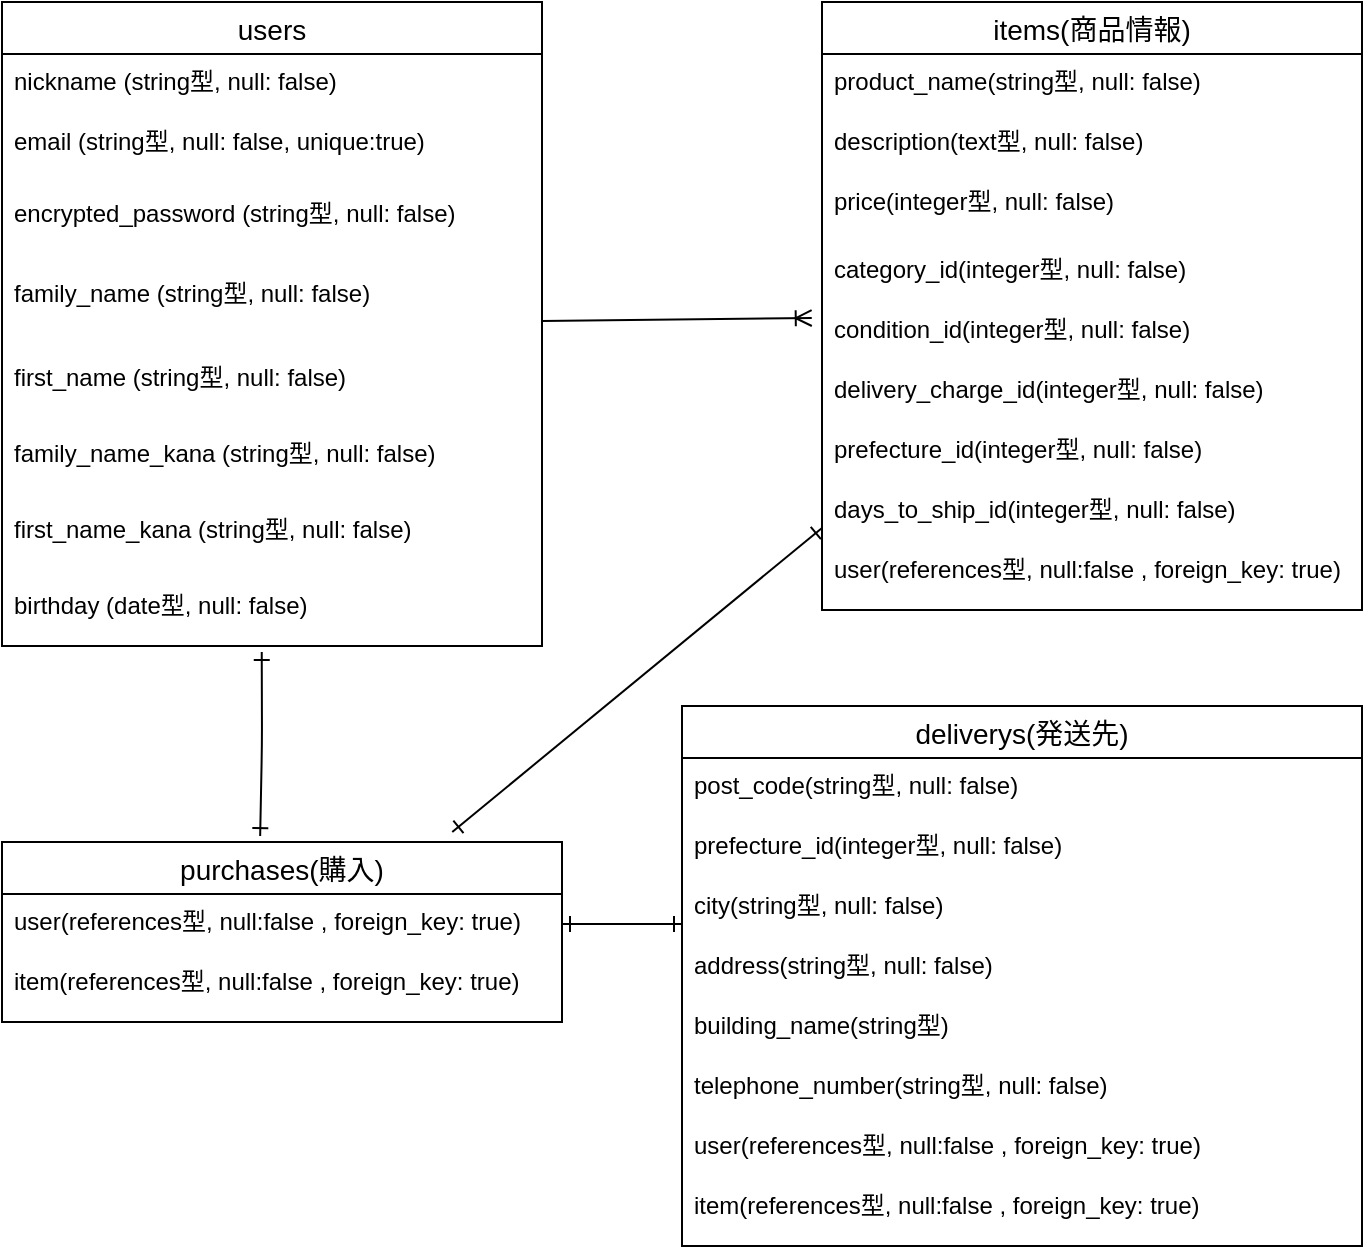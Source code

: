 <mxfile>
    <diagram id="fpqo6dmGbTM058PHZ_Ha" name="ページ1">
        <mxGraphModel dx="703" dy="680" grid="1" gridSize="10" guides="1" tooltips="1" connect="1" arrows="1" fold="1" page="1" pageScale="1" pageWidth="827" pageHeight="1169" math="0" shadow="0">
            <root>
                <mxCell id="0"/>
                <mxCell id="1" parent="0"/>
                <mxCell id="66" style="edgeStyle=none;html=1;endArrow=ERone;endFill=0;startArrow=ERone;startFill=0;exitX=0.481;exitY=1.088;exitDx=0;exitDy=0;exitPerimeter=0;entryX=0.461;entryY=-0.033;entryDx=0;entryDy=0;entryPerimeter=0;" parent="1" source="47" edge="1" target="71">
                    <mxGeometry relative="1" as="geometry">
                        <mxPoint x="160" y="427" as="targetPoint"/>
                        <Array as="points">
                            <mxPoint x="160" y="390"/>
                        </Array>
                    </mxGeometry>
                </mxCell>
                <mxCell id="84" style="edgeStyle=none;html=1;entryX=-0.019;entryY=0.267;entryDx=0;entryDy=0;entryPerimeter=0;endArrow=ERoneToMany;endFill=0;" edge="1" parent="1" source="2" target="49">
                    <mxGeometry relative="1" as="geometry"/>
                </mxCell>
                <mxCell id="2" value="users" style="swimlane;fontStyle=0;childLayout=stackLayout;horizontal=1;startSize=26;horizontalStack=0;resizeParent=1;resizeParentMax=0;resizeLast=0;collapsible=1;marginBottom=0;align=center;fontSize=14;" parent="1" vertex="1">
                    <mxGeometry x="30" y="20" width="270" height="322" as="geometry"/>
                </mxCell>
                <mxCell id="20" value="nickname (string型, null: false)" style="text;strokeColor=none;fillColor=none;spacingLeft=4;spacingRight=4;overflow=hidden;rotatable=0;points=[[0,0.5],[1,0.5]];portConstraint=eastwest;fontSize=12;" parent="2" vertex="1">
                    <mxGeometry y="26" width="270" height="30" as="geometry"/>
                </mxCell>
                <mxCell id="3" value="email (string型, null: false, unique:true)" style="text;strokeColor=none;fillColor=none;spacingLeft=4;spacingRight=4;overflow=hidden;rotatable=0;points=[[0,0.5],[1,0.5]];portConstraint=eastwest;fontSize=12;" parent="2" vertex="1">
                    <mxGeometry y="56" width="270" height="36" as="geometry"/>
                </mxCell>
                <mxCell id="4" value="encrypted_password (string型, null: false)" style="text;strokeColor=none;fillColor=none;spacingLeft=4;spacingRight=4;overflow=hidden;rotatable=0;points=[[0,0.5],[1,0.5]];portConstraint=eastwest;fontSize=12;" parent="2" vertex="1">
                    <mxGeometry y="92" width="270" height="40" as="geometry"/>
                </mxCell>
                <mxCell id="44" value="family_name (string型, null: false)" style="text;strokeColor=none;fillColor=none;spacingLeft=4;spacingRight=4;overflow=hidden;rotatable=0;points=[[0,0.5],[1,0.5]];portConstraint=eastwest;fontSize=12;" parent="2" vertex="1">
                    <mxGeometry y="132" width="270" height="42" as="geometry"/>
                </mxCell>
                <mxCell id="38" value="first_name (string型, null: false)" style="text;strokeColor=none;fillColor=none;spacingLeft=4;spacingRight=4;overflow=hidden;rotatable=0;points=[[0,0.5],[1,0.5]];portConstraint=eastwest;fontSize=12;" parent="2" vertex="1">
                    <mxGeometry y="174" width="270" height="38" as="geometry"/>
                </mxCell>
                <mxCell id="45" value="family_name_kana (string型, null: false)" style="text;strokeColor=none;fillColor=none;spacingLeft=4;spacingRight=4;overflow=hidden;rotatable=0;points=[[0,0.5],[1,0.5]];portConstraint=eastwest;fontSize=12;" parent="2" vertex="1">
                    <mxGeometry y="212" width="270" height="38" as="geometry"/>
                </mxCell>
                <mxCell id="46" value="first_name_kana (string型, null: false)" style="text;strokeColor=none;fillColor=none;spacingLeft=4;spacingRight=4;overflow=hidden;rotatable=0;points=[[0,0.5],[1,0.5]];portConstraint=eastwest;fontSize=12;" parent="2" vertex="1">
                    <mxGeometry y="250" width="270" height="38" as="geometry"/>
                </mxCell>
                <mxCell id="47" value="birthday (date型, null: false)" style="text;strokeColor=none;fillColor=none;spacingLeft=4;spacingRight=4;overflow=hidden;rotatable=0;points=[[0,0.5],[1,0.5]];portConstraint=eastwest;fontSize=12;" parent="2" vertex="1">
                    <mxGeometry y="288" width="270" height="34" as="geometry"/>
                </mxCell>
                <mxCell id="81" style="edgeStyle=none;html=1;startArrow=ERone;startFill=0;endArrow=ERone;endFill=0;entryX=0.804;entryY=-0.056;entryDx=0;entryDy=0;entryPerimeter=0;" parent="1" source="22" edge="1" target="71">
                    <mxGeometry relative="1" as="geometry">
                        <mxPoint x="270" y="420" as="targetPoint"/>
                    </mxGeometry>
                </mxCell>
                <mxCell id="22" value="items(商品情報)" style="swimlane;fontStyle=0;childLayout=stackLayout;horizontal=1;startSize=26;horizontalStack=0;resizeParent=1;resizeParentMax=0;resizeLast=0;collapsible=1;marginBottom=0;align=center;fontSize=14;" parent="1" vertex="1">
                    <mxGeometry x="440" y="20" width="270" height="304" as="geometry">
                        <mxRectangle x="440" y="20" width="100" height="26" as="alternateBounds"/>
                    </mxGeometry>
                </mxCell>
                <mxCell id="24" value="product_name(string型, null: false)" style="text;strokeColor=none;fillColor=none;spacingLeft=4;spacingRight=4;overflow=hidden;rotatable=0;points=[[0,0.5],[1,0.5]];portConstraint=eastwest;fontSize=12;" parent="22" vertex="1">
                    <mxGeometry y="26" width="270" height="30" as="geometry"/>
                </mxCell>
                <mxCell id="25" value="description(text型, null: false)" style="text;strokeColor=none;fillColor=none;spacingLeft=4;spacingRight=4;overflow=hidden;rotatable=0;points=[[0,0.5],[1,0.5]];portConstraint=eastwest;fontSize=12;" parent="22" vertex="1">
                    <mxGeometry y="56" width="270" height="30" as="geometry"/>
                </mxCell>
                <mxCell id="82" value="price(integer型, null: false)" style="text;strokeColor=none;fillColor=none;spacingLeft=4;spacingRight=4;overflow=hidden;rotatable=0;points=[[0,0.5],[1,0.5]];portConstraint=eastwest;fontSize=12;" vertex="1" parent="22">
                    <mxGeometry y="86" width="270" height="34" as="geometry"/>
                </mxCell>
                <mxCell id="48" value="category_id(integer型, null: false)" style="text;strokeColor=none;fillColor=none;spacingLeft=4;spacingRight=4;overflow=hidden;rotatable=0;points=[[0,0.5],[1,0.5]];portConstraint=eastwest;fontSize=12;" parent="22" vertex="1">
                    <mxGeometry y="120" width="270" height="30" as="geometry"/>
                </mxCell>
                <mxCell id="49" value="condition_id(integer型, null: false)" style="text;strokeColor=none;fillColor=none;spacingLeft=4;spacingRight=4;overflow=hidden;rotatable=0;points=[[0,0.5],[1,0.5]];portConstraint=eastwest;fontSize=12;" parent="22" vertex="1">
                    <mxGeometry y="150" width="270" height="30" as="geometry"/>
                </mxCell>
                <mxCell id="69" value="delivery_charge_id(integer型, null: false)" style="text;strokeColor=none;fillColor=none;spacingLeft=4;spacingRight=4;overflow=hidden;rotatable=0;points=[[0,0.5],[1,0.5]];portConstraint=eastwest;fontSize=12;" parent="22" vertex="1">
                    <mxGeometry y="180" width="270" height="30" as="geometry"/>
                </mxCell>
                <mxCell id="51" value="prefecture_id(integer型, null: false)" style="text;strokeColor=none;fillColor=none;spacingLeft=4;spacingRight=4;overflow=hidden;rotatable=0;points=[[0,0.5],[1,0.5]];portConstraint=eastwest;fontSize=12;" parent="22" vertex="1">
                    <mxGeometry y="210" width="270" height="30" as="geometry"/>
                </mxCell>
                <mxCell id="80" value="days_to_ship_id(integer型, null: false)" style="text;strokeColor=none;fillColor=none;spacingLeft=4;spacingRight=4;overflow=hidden;rotatable=0;points=[[0,0.5],[1,0.5]];portConstraint=eastwest;fontSize=12;" parent="22" vertex="1">
                    <mxGeometry y="240" width="270" height="30" as="geometry"/>
                </mxCell>
                <mxCell id="67" value="user(references型, null:false , foreign_key: true)" style="text;strokeColor=none;fillColor=none;spacingLeft=4;spacingRight=4;overflow=hidden;rotatable=0;points=[[0,0.5],[1,0.5]];portConstraint=eastwest;fontSize=12;" parent="22" vertex="1">
                    <mxGeometry y="270" width="270" height="34" as="geometry"/>
                </mxCell>
                <mxCell id="26" value="deliverys(発送先)" style="swimlane;fontStyle=0;childLayout=stackLayout;horizontal=1;startSize=26;horizontalStack=0;resizeParent=1;resizeParentMax=0;resizeLast=0;collapsible=1;marginBottom=0;align=center;fontSize=14;" parent="1" vertex="1">
                    <mxGeometry x="370" y="372" width="340" height="270" as="geometry"/>
                </mxCell>
                <mxCell id="27" value="post_code(string型, null: false)" style="text;strokeColor=none;fillColor=none;spacingLeft=4;spacingRight=4;overflow=hidden;rotatable=0;points=[[0,0.5],[1,0.5]];portConstraint=eastwest;fontSize=12;" parent="26" vertex="1">
                    <mxGeometry y="26" width="340" height="30" as="geometry"/>
                </mxCell>
                <mxCell id="28" value="prefecture_id(integer型, null: false)" style="text;strokeColor=none;fillColor=none;spacingLeft=4;spacingRight=4;overflow=hidden;rotatable=0;points=[[0,0.5],[1,0.5]];portConstraint=eastwest;fontSize=12;" parent="26" vertex="1">
                    <mxGeometry y="56" width="340" height="30" as="geometry"/>
                </mxCell>
                <mxCell id="29" value="city(string型, null: false)" style="text;strokeColor=none;fillColor=none;spacingLeft=4;spacingRight=4;overflow=hidden;rotatable=0;points=[[0,0.5],[1,0.5]];portConstraint=eastwest;fontSize=12;" parent="26" vertex="1">
                    <mxGeometry y="86" width="340" height="30" as="geometry"/>
                </mxCell>
                <mxCell id="54" value="address(string型, null: false)" style="text;strokeColor=none;fillColor=none;spacingLeft=4;spacingRight=4;overflow=hidden;rotatable=0;points=[[0,0.5],[1,0.5]];portConstraint=eastwest;fontSize=12;" parent="26" vertex="1">
                    <mxGeometry y="116" width="340" height="30" as="geometry"/>
                </mxCell>
                <mxCell id="55" value="building_name(string型)" style="text;strokeColor=none;fillColor=none;spacingLeft=4;spacingRight=4;overflow=hidden;rotatable=0;points=[[0,0.5],[1,0.5]];portConstraint=eastwest;fontSize=12;" parent="26" vertex="1">
                    <mxGeometry y="146" width="340" height="30" as="geometry"/>
                </mxCell>
                <mxCell id="56" value="telephone_number(string型, null: false)" style="text;strokeColor=none;fillColor=none;spacingLeft=4;spacingRight=4;overflow=hidden;rotatable=0;points=[[0,0.5],[1,0.5]];portConstraint=eastwest;fontSize=12;" parent="26" vertex="1">
                    <mxGeometry y="176" width="340" height="30" as="geometry"/>
                </mxCell>
                <mxCell id="85" value="user(references型, null:false , foreign_key: true)" style="text;strokeColor=none;fillColor=none;spacingLeft=4;spacingRight=4;overflow=hidden;rotatable=0;points=[[0,0.5],[1,0.5]];portConstraint=eastwest;fontSize=12;" vertex="1" parent="26">
                    <mxGeometry y="206" width="340" height="30" as="geometry"/>
                </mxCell>
                <mxCell id="77" value="item(references型, null:false , foreign_key: true)" style="text;strokeColor=none;fillColor=none;spacingLeft=4;spacingRight=4;overflow=hidden;rotatable=0;points=[[0,0.5],[1,0.5]];portConstraint=eastwest;fontSize=12;" parent="26" vertex="1">
                    <mxGeometry y="236" width="340" height="34" as="geometry"/>
                </mxCell>
                <mxCell id="71" value="purchases(購入)" style="swimlane;fontStyle=0;childLayout=stackLayout;horizontal=1;startSize=26;horizontalStack=0;resizeParent=1;resizeParentMax=0;resizeLast=0;collapsible=1;marginBottom=0;align=center;fontSize=14;" parent="1" vertex="1">
                    <mxGeometry x="30" y="440" width="280" height="90" as="geometry"/>
                </mxCell>
                <mxCell id="74" value="user(references型, null:false , foreign_key: true)" style="text;strokeColor=none;fillColor=none;spacingLeft=4;spacingRight=4;overflow=hidden;rotatable=0;points=[[0,0.5],[1,0.5]];portConstraint=eastwest;fontSize=12;" parent="71" vertex="1">
                    <mxGeometry y="26" width="280" height="30" as="geometry"/>
                </mxCell>
                <mxCell id="86" value="item(references型, null:false , foreign_key: true)" style="text;strokeColor=none;fillColor=none;spacingLeft=4;spacingRight=4;overflow=hidden;rotatable=0;points=[[0,0.5],[1,0.5]];portConstraint=eastwest;fontSize=12;" vertex="1" parent="71">
                    <mxGeometry y="56" width="280" height="34" as="geometry"/>
                </mxCell>
                <mxCell id="78" style="edgeStyle=none;html=1;startArrow=ERone;startFill=0;endArrow=ERone;endFill=0;exitX=1;exitY=0.5;exitDx=0;exitDy=0;" parent="1" source="74" edge="1">
                    <mxGeometry relative="1" as="geometry">
                        <mxPoint x="370" y="481" as="targetPoint"/>
                    </mxGeometry>
                </mxCell>
            </root>
        </mxGraphModel>
    </diagram>
</mxfile>